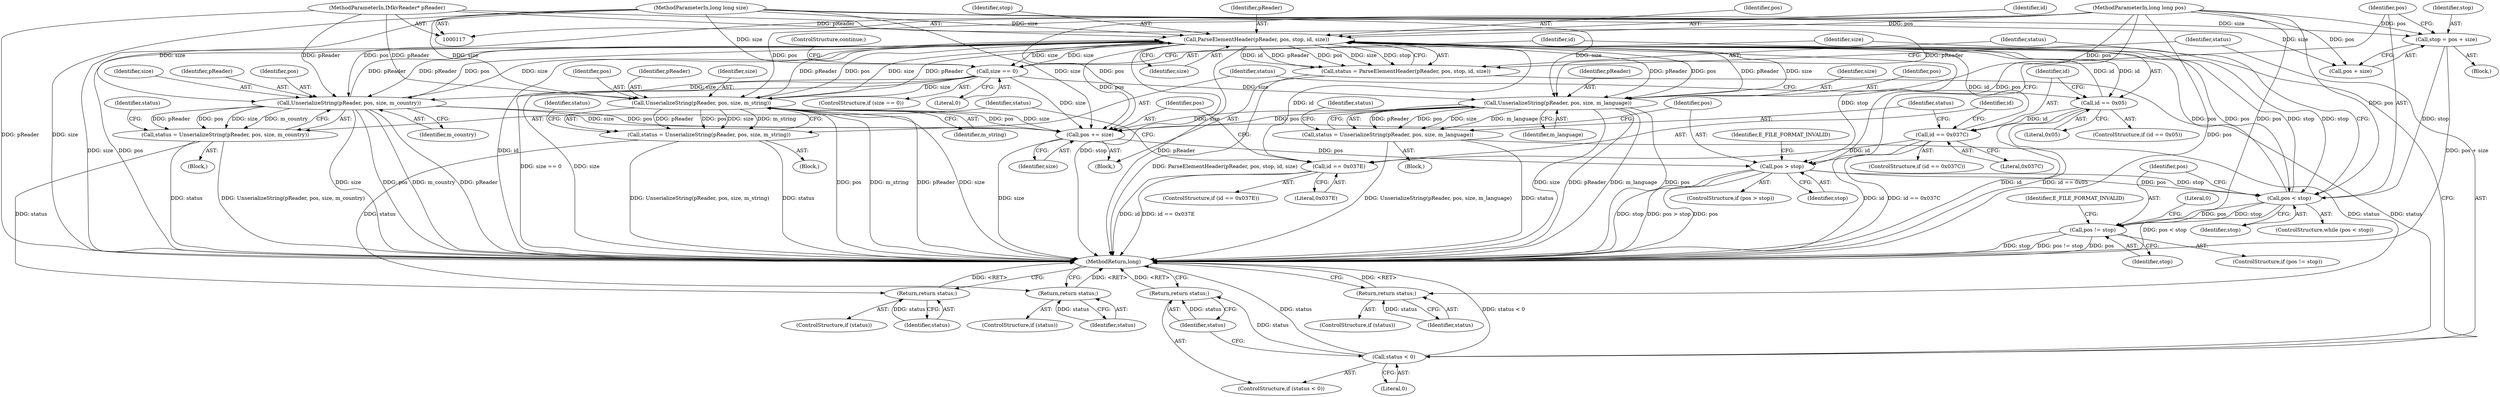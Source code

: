digraph "0_Android_cc274e2abe8b2a6698a5c47d8aa4bb45f1f9538d_39@pointer" {
"1000138" [label="(Call,ParseElementHeader(pReader, pos, stop, id, size))"];
"1000179" [label="(Call,UnserializeString(pReader, pos, size, m_language))"];
"1000138" [label="(Call,ParseElementHeader(pReader, pos, stop, id, size))"];
"1000196" [label="(Call,UnserializeString(pReader, pos, size, m_country))"];
"1000118" [label="(MethodParameterIn,IMkvReader* pReader)"];
"1000119" [label="(MethodParameterIn,long long pos)"];
"1000151" [label="(Call,size == 0)"];
"1000120" [label="(MethodParameterIn,long long size)"];
"1000162" [label="(Call,UnserializeString(pReader, pos, size, m_string))"];
"1000129" [label="(Call,pos < stop)"];
"1000209" [label="(Call,pos > stop)"];
"1000205" [label="(Call,pos += size)"];
"1000123" [label="(Call,stop = pos + size)"];
"1000156" [label="(Call,id == 0x05)"];
"1000190" [label="(Call,id == 0x037E)"];
"1000173" [label="(Call,id == 0x037C)"];
"1000136" [label="(Call,status = ParseElementHeader(pReader, pos, stop, id, size))"];
"1000145" [label="(Call,status < 0)"];
"1000148" [label="(Return,return status;)"];
"1000160" [label="(Call,status = UnserializeString(pReader, pos, size, m_string))"];
"1000169" [label="(Return,return status;)"];
"1000177" [label="(Call,status = UnserializeString(pReader, pos, size, m_language))"];
"1000186" [label="(Return,return status;)"];
"1000194" [label="(Call,status = UnserializeString(pReader, pos, size, m_country))"];
"1000203" [label="(Return,return status;)"];
"1000215" [label="(Call,pos != stop)"];
"1000189" [label="(ControlStructure,if (id == 0x037E))"];
"1000199" [label="(Identifier,size)"];
"1000197" [label="(Identifier,pReader)"];
"1000120" [label="(MethodParameterIn,long long size)"];
"1000180" [label="(Identifier,pReader)"];
"1000207" [label="(Identifier,size)"];
"1000191" [label="(Identifier,id)"];
"1000137" [label="(Identifier,status)"];
"1000176" [label="(Block,)"];
"1000187" [label="(Identifier,status)"];
"1000131" [label="(Identifier,stop)"];
"1000128" [label="(ControlStructure,while (pos < stop))"];
"1000175" [label="(Literal,0x037C)"];
"1000161" [label="(Identifier,status)"];
"1000158" [label="(Literal,0x05)"];
"1000139" [label="(Identifier,pReader)"];
"1000154" [label="(ControlStructure,continue;)"];
"1000162" [label="(Call,UnserializeString(pReader, pos, size, m_string))"];
"1000153" [label="(Literal,0)"];
"1000206" [label="(Identifier,pos)"];
"1000125" [label="(Call,pos + size)"];
"1000204" [label="(Identifier,status)"];
"1000182" [label="(Identifier,size)"];
"1000179" [label="(Call,UnserializeString(pReader, pos, size, m_language))"];
"1000136" [label="(Call,status = ParseElementHeader(pReader, pos, stop, id, size))"];
"1000144" [label="(ControlStructure,if (status < 0))"];
"1000205" [label="(Call,pos += size)"];
"1000174" [label="(Identifier,id)"];
"1000118" [label="(MethodParameterIn,IMkvReader* pReader)"];
"1000178" [label="(Identifier,status)"];
"1000173" [label="(Call,id == 0x037C)"];
"1000147" [label="(Literal,0)"];
"1000150" [label="(ControlStructure,if (size == 0))"];
"1000200" [label="(Identifier,m_country)"];
"1000216" [label="(Identifier,pos)"];
"1000159" [label="(Block,)"];
"1000165" [label="(Identifier,size)"];
"1000222" [label="(MethodReturn,long)"];
"1000172" [label="(ControlStructure,if (id == 0x037C))"];
"1000217" [label="(Identifier,stop)"];
"1000201" [label="(ControlStructure,if (status))"];
"1000209" [label="(Call,pos > stop)"];
"1000169" [label="(Return,return status;)"];
"1000164" [label="(Identifier,pos)"];
"1000143" [label="(Identifier,size)"];
"1000160" [label="(Call,status = UnserializeString(pReader, pos, size, m_string))"];
"1000132" [label="(Block,)"];
"1000140" [label="(Identifier,pos)"];
"1000130" [label="(Identifier,pos)"];
"1000184" [label="(ControlStructure,if (status))"];
"1000142" [label="(Identifier,id)"];
"1000151" [label="(Call,size == 0)"];
"1000221" [label="(Literal,0)"];
"1000166" [label="(Identifier,m_string)"];
"1000141" [label="(Identifier,stop)"];
"1000193" [label="(Block,)"];
"1000129" [label="(Call,pos < stop)"];
"1000190" [label="(Call,id == 0x037E)"];
"1000186" [label="(Return,return status;)"];
"1000208" [label="(ControlStructure,if (pos > stop))"];
"1000156" [label="(Call,id == 0x05)"];
"1000211" [label="(Identifier,stop)"];
"1000198" [label="(Identifier,pos)"];
"1000192" [label="(Literal,0x037E)"];
"1000183" [label="(Identifier,m_language)"];
"1000195" [label="(Identifier,status)"];
"1000210" [label="(Identifier,pos)"];
"1000185" [label="(Identifier,status)"];
"1000214" [label="(ControlStructure,if (pos != stop))"];
"1000203" [label="(Return,return status;)"];
"1000177" [label="(Call,status = UnserializeString(pReader, pos, size, m_language))"];
"1000155" [label="(ControlStructure,if (id == 0x05))"];
"1000202" [label="(Identifier,status)"];
"1000146" [label="(Identifier,status)"];
"1000138" [label="(Call,ParseElementHeader(pReader, pos, stop, id, size))"];
"1000219" [label="(Identifier,E_FILE_FORMAT_INVALID)"];
"1000145" [label="(Call,status < 0)"];
"1000170" [label="(Identifier,status)"];
"1000163" [label="(Identifier,pReader)"];
"1000157" [label="(Identifier,id)"];
"1000167" [label="(ControlStructure,if (status))"];
"1000194" [label="(Call,status = UnserializeString(pReader, pos, size, m_country))"];
"1000196" [label="(Call,UnserializeString(pReader, pos, size, m_country))"];
"1000119" [label="(MethodParameterIn,long long pos)"];
"1000124" [label="(Identifier,stop)"];
"1000213" [label="(Identifier,E_FILE_FORMAT_INVALID)"];
"1000123" [label="(Call,stop = pos + size)"];
"1000168" [label="(Identifier,status)"];
"1000152" [label="(Identifier,size)"];
"1000149" [label="(Identifier,status)"];
"1000181" [label="(Identifier,pos)"];
"1000148" [label="(Return,return status;)"];
"1000215" [label="(Call,pos != stop)"];
"1000121" [label="(Block,)"];
"1000138" -> "1000136"  [label="AST: "];
"1000138" -> "1000143"  [label="CFG: "];
"1000139" -> "1000138"  [label="AST: "];
"1000140" -> "1000138"  [label="AST: "];
"1000141" -> "1000138"  [label="AST: "];
"1000142" -> "1000138"  [label="AST: "];
"1000143" -> "1000138"  [label="AST: "];
"1000136" -> "1000138"  [label="CFG: "];
"1000138" -> "1000222"  [label="DDG: id"];
"1000138" -> "1000222"  [label="DDG: stop"];
"1000138" -> "1000222"  [label="DDG: pReader"];
"1000138" -> "1000222"  [label="DDG: pos"];
"1000138" -> "1000222"  [label="DDG: size"];
"1000138" -> "1000129"  [label="DDG: pos"];
"1000138" -> "1000129"  [label="DDG: stop"];
"1000138" -> "1000136"  [label="DDG: id"];
"1000138" -> "1000136"  [label="DDG: pReader"];
"1000138" -> "1000136"  [label="DDG: pos"];
"1000138" -> "1000136"  [label="DDG: size"];
"1000138" -> "1000136"  [label="DDG: stop"];
"1000179" -> "1000138"  [label="DDG: pReader"];
"1000179" -> "1000138"  [label="DDG: size"];
"1000196" -> "1000138"  [label="DDG: pReader"];
"1000196" -> "1000138"  [label="DDG: size"];
"1000162" -> "1000138"  [label="DDG: pReader"];
"1000162" -> "1000138"  [label="DDG: size"];
"1000118" -> "1000138"  [label="DDG: pReader"];
"1000129" -> "1000138"  [label="DDG: pos"];
"1000129" -> "1000138"  [label="DDG: stop"];
"1000119" -> "1000138"  [label="DDG: pos"];
"1000156" -> "1000138"  [label="DDG: id"];
"1000190" -> "1000138"  [label="DDG: id"];
"1000173" -> "1000138"  [label="DDG: id"];
"1000151" -> "1000138"  [label="DDG: size"];
"1000120" -> "1000138"  [label="DDG: size"];
"1000138" -> "1000151"  [label="DDG: size"];
"1000138" -> "1000156"  [label="DDG: id"];
"1000138" -> "1000162"  [label="DDG: pReader"];
"1000138" -> "1000162"  [label="DDG: pos"];
"1000138" -> "1000179"  [label="DDG: pReader"];
"1000138" -> "1000179"  [label="DDG: pos"];
"1000138" -> "1000196"  [label="DDG: pReader"];
"1000138" -> "1000196"  [label="DDG: pos"];
"1000138" -> "1000205"  [label="DDG: pos"];
"1000138" -> "1000209"  [label="DDG: stop"];
"1000179" -> "1000177"  [label="AST: "];
"1000179" -> "1000183"  [label="CFG: "];
"1000180" -> "1000179"  [label="AST: "];
"1000181" -> "1000179"  [label="AST: "];
"1000182" -> "1000179"  [label="AST: "];
"1000183" -> "1000179"  [label="AST: "];
"1000177" -> "1000179"  [label="CFG: "];
"1000179" -> "1000222"  [label="DDG: pos"];
"1000179" -> "1000222"  [label="DDG: size"];
"1000179" -> "1000222"  [label="DDG: pReader"];
"1000179" -> "1000222"  [label="DDG: m_language"];
"1000179" -> "1000177"  [label="DDG: pReader"];
"1000179" -> "1000177"  [label="DDG: pos"];
"1000179" -> "1000177"  [label="DDG: size"];
"1000179" -> "1000177"  [label="DDG: m_language"];
"1000118" -> "1000179"  [label="DDG: pReader"];
"1000119" -> "1000179"  [label="DDG: pos"];
"1000151" -> "1000179"  [label="DDG: size"];
"1000120" -> "1000179"  [label="DDG: size"];
"1000179" -> "1000205"  [label="DDG: size"];
"1000179" -> "1000205"  [label="DDG: pos"];
"1000196" -> "1000194"  [label="AST: "];
"1000196" -> "1000200"  [label="CFG: "];
"1000197" -> "1000196"  [label="AST: "];
"1000198" -> "1000196"  [label="AST: "];
"1000199" -> "1000196"  [label="AST: "];
"1000200" -> "1000196"  [label="AST: "];
"1000194" -> "1000196"  [label="CFG: "];
"1000196" -> "1000222"  [label="DDG: m_country"];
"1000196" -> "1000222"  [label="DDG: pReader"];
"1000196" -> "1000222"  [label="DDG: size"];
"1000196" -> "1000222"  [label="DDG: pos"];
"1000196" -> "1000194"  [label="DDG: pReader"];
"1000196" -> "1000194"  [label="DDG: pos"];
"1000196" -> "1000194"  [label="DDG: size"];
"1000196" -> "1000194"  [label="DDG: m_country"];
"1000118" -> "1000196"  [label="DDG: pReader"];
"1000119" -> "1000196"  [label="DDG: pos"];
"1000151" -> "1000196"  [label="DDG: size"];
"1000120" -> "1000196"  [label="DDG: size"];
"1000196" -> "1000205"  [label="DDG: size"];
"1000196" -> "1000205"  [label="DDG: pos"];
"1000118" -> "1000117"  [label="AST: "];
"1000118" -> "1000222"  [label="DDG: pReader"];
"1000118" -> "1000162"  [label="DDG: pReader"];
"1000119" -> "1000117"  [label="AST: "];
"1000119" -> "1000222"  [label="DDG: pos"];
"1000119" -> "1000123"  [label="DDG: pos"];
"1000119" -> "1000125"  [label="DDG: pos"];
"1000119" -> "1000129"  [label="DDG: pos"];
"1000119" -> "1000162"  [label="DDG: pos"];
"1000119" -> "1000205"  [label="DDG: pos"];
"1000119" -> "1000209"  [label="DDG: pos"];
"1000119" -> "1000215"  [label="DDG: pos"];
"1000151" -> "1000150"  [label="AST: "];
"1000151" -> "1000153"  [label="CFG: "];
"1000152" -> "1000151"  [label="AST: "];
"1000153" -> "1000151"  [label="AST: "];
"1000154" -> "1000151"  [label="CFG: "];
"1000157" -> "1000151"  [label="CFG: "];
"1000151" -> "1000222"  [label="DDG: size == 0"];
"1000151" -> "1000222"  [label="DDG: size"];
"1000120" -> "1000151"  [label="DDG: size"];
"1000151" -> "1000162"  [label="DDG: size"];
"1000151" -> "1000205"  [label="DDG: size"];
"1000120" -> "1000117"  [label="AST: "];
"1000120" -> "1000222"  [label="DDG: size"];
"1000120" -> "1000123"  [label="DDG: size"];
"1000120" -> "1000125"  [label="DDG: size"];
"1000120" -> "1000162"  [label="DDG: size"];
"1000120" -> "1000205"  [label="DDG: size"];
"1000162" -> "1000160"  [label="AST: "];
"1000162" -> "1000166"  [label="CFG: "];
"1000163" -> "1000162"  [label="AST: "];
"1000164" -> "1000162"  [label="AST: "];
"1000165" -> "1000162"  [label="AST: "];
"1000166" -> "1000162"  [label="AST: "];
"1000160" -> "1000162"  [label="CFG: "];
"1000162" -> "1000222"  [label="DDG: pos"];
"1000162" -> "1000222"  [label="DDG: m_string"];
"1000162" -> "1000222"  [label="DDG: pReader"];
"1000162" -> "1000222"  [label="DDG: size"];
"1000162" -> "1000160"  [label="DDG: pReader"];
"1000162" -> "1000160"  [label="DDG: pos"];
"1000162" -> "1000160"  [label="DDG: size"];
"1000162" -> "1000160"  [label="DDG: m_string"];
"1000162" -> "1000205"  [label="DDG: size"];
"1000162" -> "1000205"  [label="DDG: pos"];
"1000129" -> "1000128"  [label="AST: "];
"1000129" -> "1000131"  [label="CFG: "];
"1000130" -> "1000129"  [label="AST: "];
"1000131" -> "1000129"  [label="AST: "];
"1000137" -> "1000129"  [label="CFG: "];
"1000216" -> "1000129"  [label="CFG: "];
"1000129" -> "1000222"  [label="DDG: pos < stop"];
"1000209" -> "1000129"  [label="DDG: pos"];
"1000209" -> "1000129"  [label="DDG: stop"];
"1000123" -> "1000129"  [label="DDG: stop"];
"1000129" -> "1000215"  [label="DDG: pos"];
"1000129" -> "1000215"  [label="DDG: stop"];
"1000209" -> "1000208"  [label="AST: "];
"1000209" -> "1000211"  [label="CFG: "];
"1000210" -> "1000209"  [label="AST: "];
"1000211" -> "1000209"  [label="AST: "];
"1000130" -> "1000209"  [label="CFG: "];
"1000213" -> "1000209"  [label="CFG: "];
"1000209" -> "1000222"  [label="DDG: pos > stop"];
"1000209" -> "1000222"  [label="DDG: pos"];
"1000209" -> "1000222"  [label="DDG: stop"];
"1000205" -> "1000209"  [label="DDG: pos"];
"1000205" -> "1000132"  [label="AST: "];
"1000205" -> "1000207"  [label="CFG: "];
"1000206" -> "1000205"  [label="AST: "];
"1000207" -> "1000205"  [label="AST: "];
"1000210" -> "1000205"  [label="CFG: "];
"1000205" -> "1000222"  [label="DDG: size"];
"1000123" -> "1000121"  [label="AST: "];
"1000123" -> "1000125"  [label="CFG: "];
"1000124" -> "1000123"  [label="AST: "];
"1000125" -> "1000123"  [label="AST: "];
"1000130" -> "1000123"  [label="CFG: "];
"1000123" -> "1000222"  [label="DDG: pos + size"];
"1000156" -> "1000155"  [label="AST: "];
"1000156" -> "1000158"  [label="CFG: "];
"1000157" -> "1000156"  [label="AST: "];
"1000158" -> "1000156"  [label="AST: "];
"1000161" -> "1000156"  [label="CFG: "];
"1000174" -> "1000156"  [label="CFG: "];
"1000156" -> "1000222"  [label="DDG: id"];
"1000156" -> "1000222"  [label="DDG: id == 0x05"];
"1000156" -> "1000173"  [label="DDG: id"];
"1000190" -> "1000189"  [label="AST: "];
"1000190" -> "1000192"  [label="CFG: "];
"1000191" -> "1000190"  [label="AST: "];
"1000192" -> "1000190"  [label="AST: "];
"1000195" -> "1000190"  [label="CFG: "];
"1000206" -> "1000190"  [label="CFG: "];
"1000190" -> "1000222"  [label="DDG: id == 0x037E"];
"1000190" -> "1000222"  [label="DDG: id"];
"1000173" -> "1000190"  [label="DDG: id"];
"1000173" -> "1000172"  [label="AST: "];
"1000173" -> "1000175"  [label="CFG: "];
"1000174" -> "1000173"  [label="AST: "];
"1000175" -> "1000173"  [label="AST: "];
"1000178" -> "1000173"  [label="CFG: "];
"1000191" -> "1000173"  [label="CFG: "];
"1000173" -> "1000222"  [label="DDG: id"];
"1000173" -> "1000222"  [label="DDG: id == 0x037C"];
"1000136" -> "1000132"  [label="AST: "];
"1000137" -> "1000136"  [label="AST: "];
"1000146" -> "1000136"  [label="CFG: "];
"1000136" -> "1000222"  [label="DDG: ParseElementHeader(pReader, pos, stop, id, size)"];
"1000136" -> "1000145"  [label="DDG: status"];
"1000145" -> "1000144"  [label="AST: "];
"1000145" -> "1000147"  [label="CFG: "];
"1000146" -> "1000145"  [label="AST: "];
"1000147" -> "1000145"  [label="AST: "];
"1000149" -> "1000145"  [label="CFG: "];
"1000152" -> "1000145"  [label="CFG: "];
"1000145" -> "1000222"  [label="DDG: status < 0"];
"1000145" -> "1000222"  [label="DDG: status"];
"1000145" -> "1000148"  [label="DDG: status"];
"1000148" -> "1000144"  [label="AST: "];
"1000148" -> "1000149"  [label="CFG: "];
"1000149" -> "1000148"  [label="AST: "];
"1000222" -> "1000148"  [label="CFG: "];
"1000148" -> "1000222"  [label="DDG: <RET>"];
"1000149" -> "1000148"  [label="DDG: status"];
"1000160" -> "1000159"  [label="AST: "];
"1000161" -> "1000160"  [label="AST: "];
"1000168" -> "1000160"  [label="CFG: "];
"1000160" -> "1000222"  [label="DDG: UnserializeString(pReader, pos, size, m_string)"];
"1000160" -> "1000222"  [label="DDG: status"];
"1000160" -> "1000169"  [label="DDG: status"];
"1000169" -> "1000167"  [label="AST: "];
"1000169" -> "1000170"  [label="CFG: "];
"1000170" -> "1000169"  [label="AST: "];
"1000222" -> "1000169"  [label="CFG: "];
"1000169" -> "1000222"  [label="DDG: <RET>"];
"1000170" -> "1000169"  [label="DDG: status"];
"1000177" -> "1000176"  [label="AST: "];
"1000178" -> "1000177"  [label="AST: "];
"1000185" -> "1000177"  [label="CFG: "];
"1000177" -> "1000222"  [label="DDG: UnserializeString(pReader, pos, size, m_language)"];
"1000177" -> "1000222"  [label="DDG: status"];
"1000177" -> "1000186"  [label="DDG: status"];
"1000186" -> "1000184"  [label="AST: "];
"1000186" -> "1000187"  [label="CFG: "];
"1000187" -> "1000186"  [label="AST: "];
"1000222" -> "1000186"  [label="CFG: "];
"1000186" -> "1000222"  [label="DDG: <RET>"];
"1000187" -> "1000186"  [label="DDG: status"];
"1000194" -> "1000193"  [label="AST: "];
"1000195" -> "1000194"  [label="AST: "];
"1000202" -> "1000194"  [label="CFG: "];
"1000194" -> "1000222"  [label="DDG: status"];
"1000194" -> "1000222"  [label="DDG: UnserializeString(pReader, pos, size, m_country)"];
"1000194" -> "1000203"  [label="DDG: status"];
"1000203" -> "1000201"  [label="AST: "];
"1000203" -> "1000204"  [label="CFG: "];
"1000204" -> "1000203"  [label="AST: "];
"1000222" -> "1000203"  [label="CFG: "];
"1000203" -> "1000222"  [label="DDG: <RET>"];
"1000204" -> "1000203"  [label="DDG: status"];
"1000215" -> "1000214"  [label="AST: "];
"1000215" -> "1000217"  [label="CFG: "];
"1000216" -> "1000215"  [label="AST: "];
"1000217" -> "1000215"  [label="AST: "];
"1000219" -> "1000215"  [label="CFG: "];
"1000221" -> "1000215"  [label="CFG: "];
"1000215" -> "1000222"  [label="DDG: pos"];
"1000215" -> "1000222"  [label="DDG: stop"];
"1000215" -> "1000222"  [label="DDG: pos != stop"];
}
